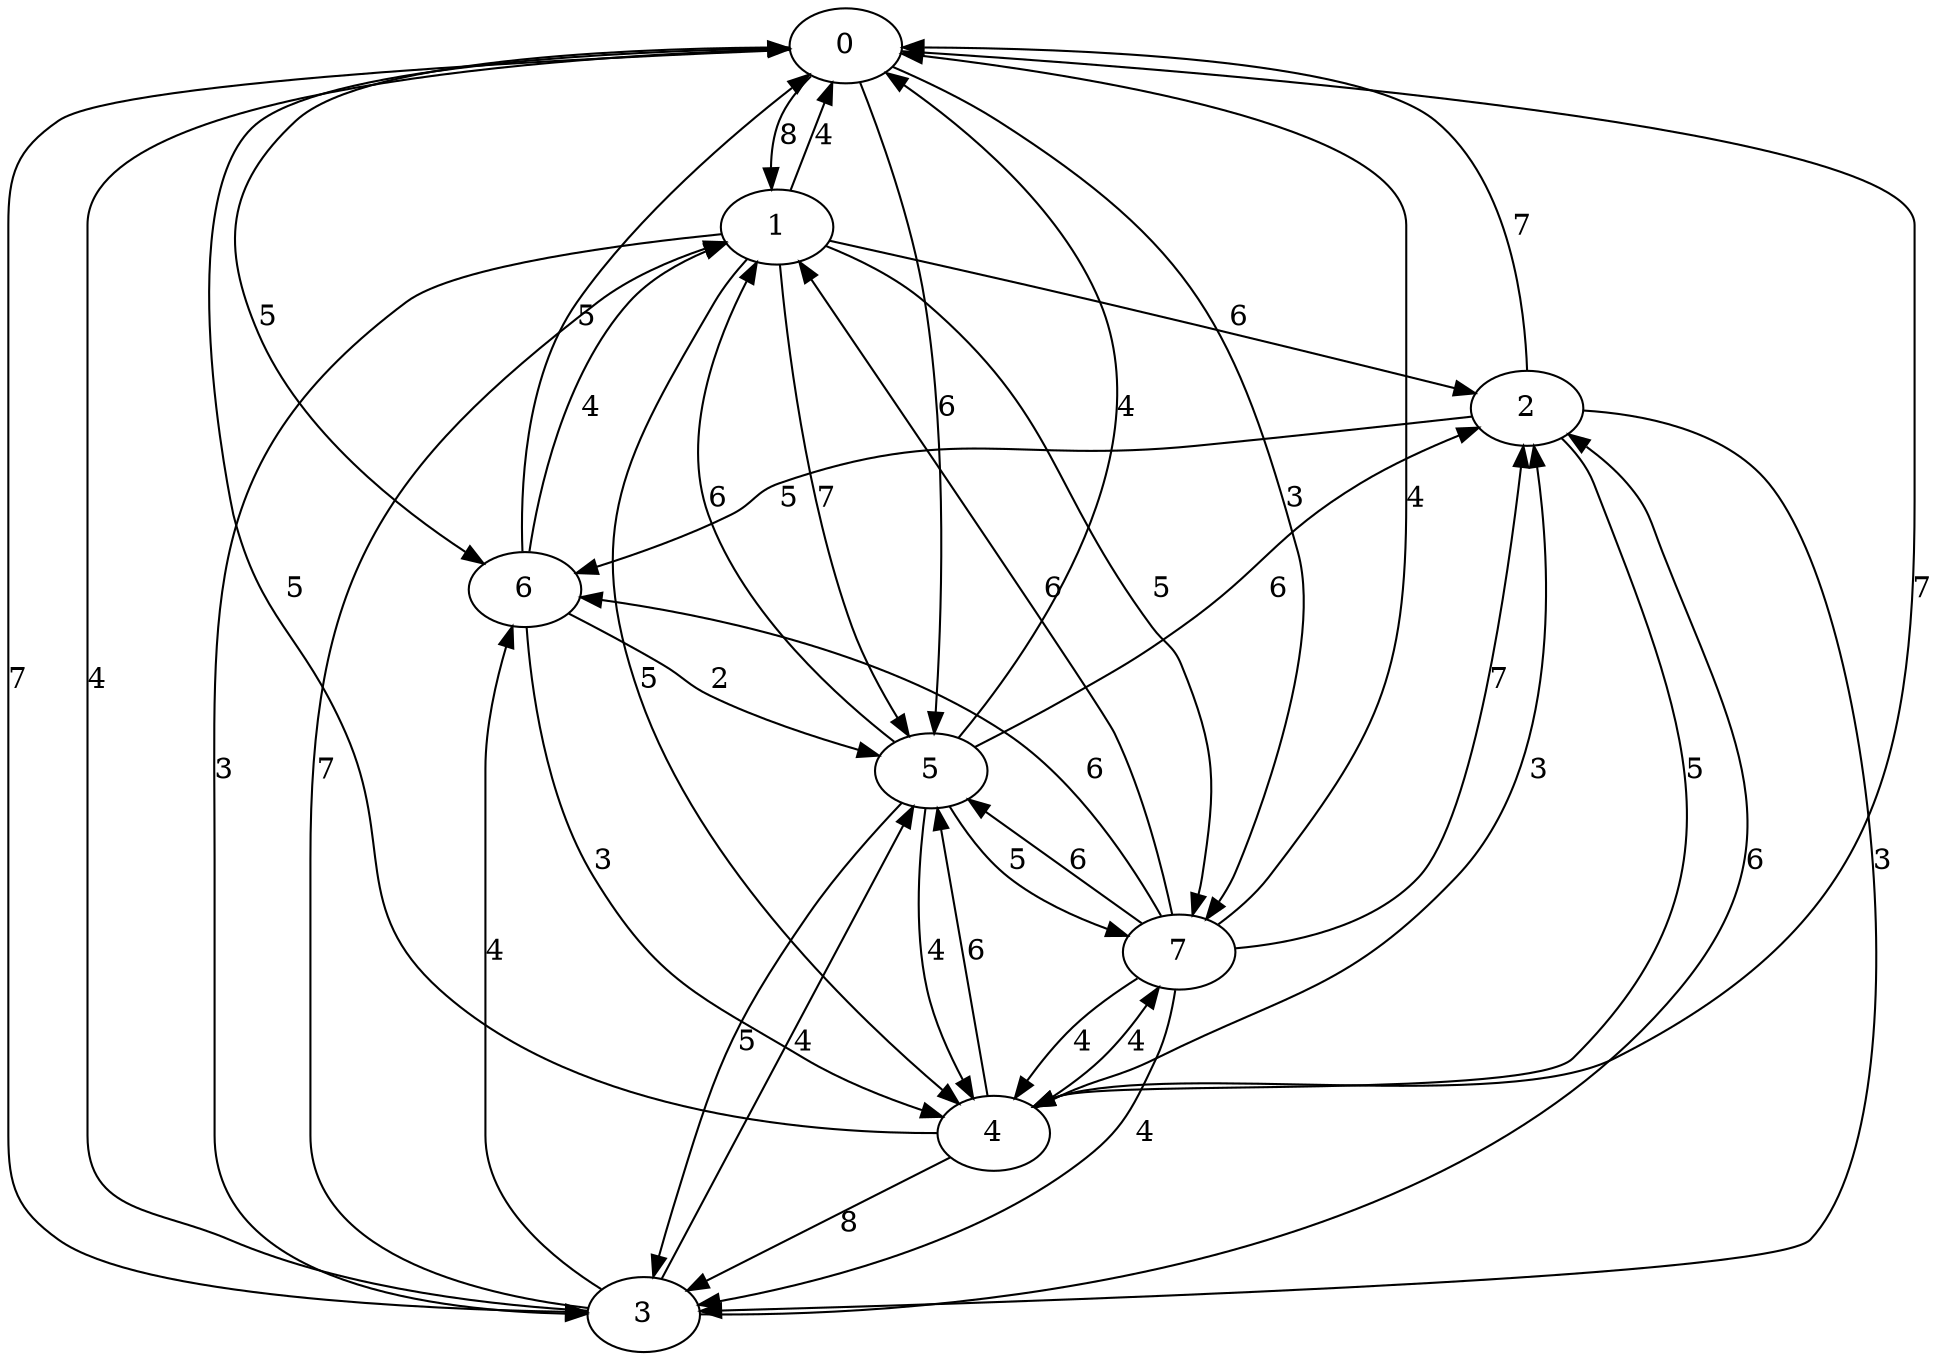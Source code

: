 strict digraph "" {
	0 -> 1	[label=8];
	0 -> 3	[label=7];
	0 -> 4	[label=7];
	0 -> 5	[label=6];
	0 -> 6	[label=5];
	0 -> 7	[label=3];
	1 -> 0	[label=4];
	1 -> 2	[label=6];
	1 -> 3	[label=3];
	1 -> 4	[label=5];
	1 -> 5	[label=7];
	1 -> 7	[label=5];
	2 -> 0	[label=7];
	2 -> 3	[label=3];
	2 -> 4	[label=5];
	2 -> 6	[label=5];
	3 -> 0	[label=4];
	3 -> 1	[label=7];
	3 -> 2	[label=6];
	3 -> 5	[label=4];
	3 -> 6	[label=4];
	4 -> 0	[label=5];
	4 -> 2	[label=3];
	4 -> 3	[label=8];
	4 -> 5	[label=6];
	4 -> 7	[label=4];
	5 -> 0	[label=4];
	5 -> 1	[label=6];
	5 -> 2	[label=6];
	5 -> 3	[label=5];
	5 -> 4	[label=4];
	5 -> 7	[label=5];
	6 -> 0	[label=5];
	6 -> 1	[label=4];
	6 -> 4	[label=3];
	6 -> 5	[label=2];
	7 -> 0	[label=4];
	7 -> 1	[label=6];
	7 -> 2	[label=7];
	7 -> 3	[label=4];
	7 -> 4	[label=4];
	7 -> 5	[label=6];
	7 -> 6	[label=6];
}

